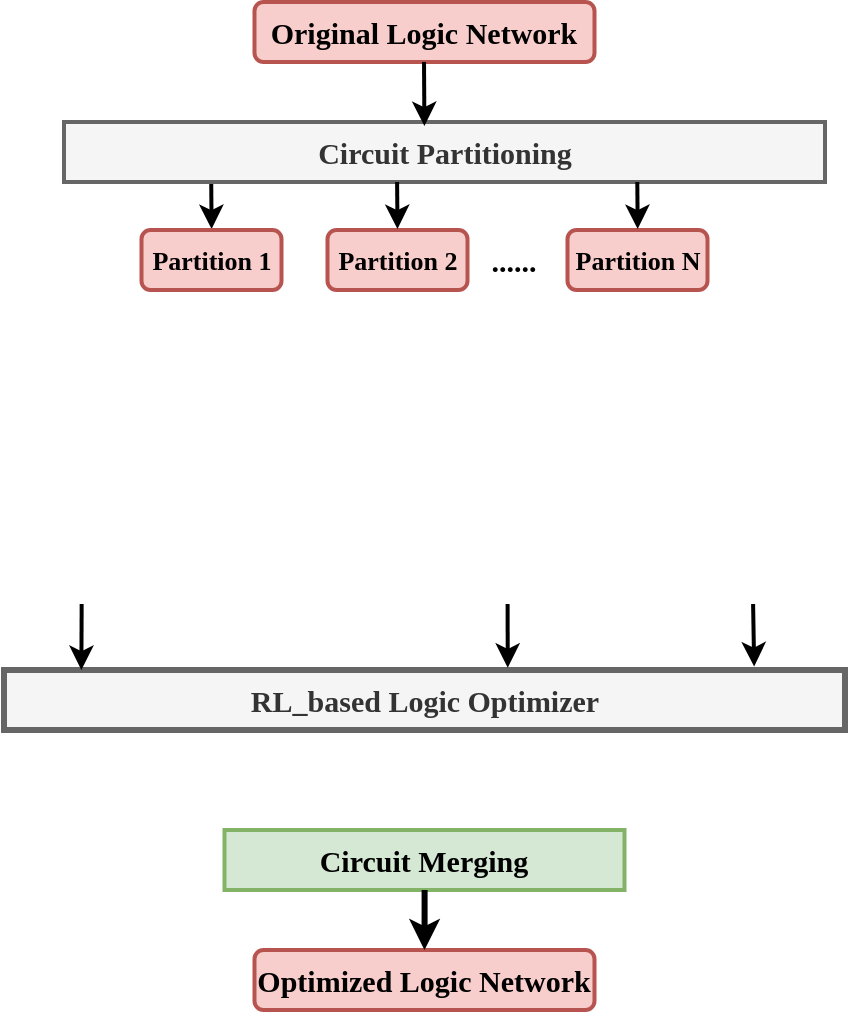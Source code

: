 <mxfile version="23.1.1" type="github">
  <diagram name="第 1 页" id="tdUGsxC5FgH-5Bn04mV0">
    <mxGraphModel dx="2098" dy="619" grid="1" gridSize="10" guides="1" tooltips="1" connect="1" arrows="1" fold="1" page="1" pageScale="1" pageWidth="500" pageHeight="600" math="0" shadow="0">
      <root>
        <mxCell id="0" />
        <mxCell id="1" parent="0" />
        <mxCell id="MbMatcD9Ed3aydyTDUXC-10" value="&lt;font face=&quot;Times New Roman&quot; style=&quot;font-size: 15px;&quot;&gt;Original Logic Network&lt;/font&gt;" style="rounded=1;whiteSpace=wrap;html=1;fillColor=#f8cecc;strokeColor=#b85450;fontStyle=1;fontSize=15;strokeWidth=2;" vertex="1" parent="1">
          <mxGeometry x="-584.75" y="40" width="170" height="30" as="geometry" />
        </mxCell>
        <mxCell id="MbMatcD9Ed3aydyTDUXC-20" value="&lt;font face=&quot;Times New Roman&quot; style=&quot;font-size: 15px;&quot;&gt;RL_based Logic Optimizer&lt;/font&gt;" style="rounded=0;whiteSpace=wrap;html=1;fillColor=#f5f5f5;strokeColor=#666666;fontColor=#333333;fontStyle=1;fontSize=15;strokeWidth=3;" vertex="1" parent="1">
          <mxGeometry x="-710" y="374" width="420.5" height="30" as="geometry" />
        </mxCell>
        <mxCell id="MbMatcD9Ed3aydyTDUXC-21" style="edgeStyle=orthogonalEdgeStyle;rounded=0;orthogonalLoop=1;jettySize=auto;html=1;entryX=0.092;entryY=0;entryDx=0;entryDy=0;entryPerimeter=0;fontStyle=1;fontSize=15;strokeWidth=2;" edge="1" parent="1" target="MbMatcD9Ed3aydyTDUXC-20">
          <mxGeometry relative="1" as="geometry">
            <mxPoint x="-671.172" y="341" as="sourcePoint" />
          </mxGeometry>
        </mxCell>
        <mxCell id="MbMatcD9Ed3aydyTDUXC-22" style="edgeStyle=orthogonalEdgeStyle;rounded=0;orthogonalLoop=1;jettySize=auto;html=1;entryX=0.312;entryY=-0.015;entryDx=0;entryDy=0;entryPerimeter=0;fontStyle=1;fontSize=15;strokeWidth=2;" edge="1" parent="1">
          <mxGeometry relative="1" as="geometry">
            <mxPoint x="-606.39" y="130" as="sourcePoint" />
            <mxPoint x="-606.194" y="153.55" as="targetPoint" />
          </mxGeometry>
        </mxCell>
        <mxCell id="MbMatcD9Ed3aydyTDUXC-23" style="edgeStyle=orthogonalEdgeStyle;rounded=0;orthogonalLoop=1;jettySize=auto;html=1;entryX=0.599;entryY=-0.037;entryDx=0;entryDy=0;entryPerimeter=0;fontStyle=1;fontSize=15;strokeWidth=2;" edge="1" parent="1" target="MbMatcD9Ed3aydyTDUXC-20">
          <mxGeometry relative="1" as="geometry">
            <mxPoint x="-458.207" y="341" as="sourcePoint" />
          </mxGeometry>
        </mxCell>
        <mxCell id="MbMatcD9Ed3aydyTDUXC-24" style="edgeStyle=orthogonalEdgeStyle;rounded=0;orthogonalLoop=1;jettySize=auto;html=1;entryX=0.892;entryY=-0.059;entryDx=0;entryDy=0;entryPerimeter=0;fontStyle=1;fontSize=15;strokeWidth=2;" edge="1" parent="1" target="MbMatcD9Ed3aydyTDUXC-20">
          <mxGeometry relative="1" as="geometry">
            <mxPoint x="-335.448" y="341" as="sourcePoint" />
          </mxGeometry>
        </mxCell>
        <mxCell id="MbMatcD9Ed3aydyTDUXC-25" value="&lt;font face=&quot;Times New Roman&quot; style=&quot;font-size: 15px;&quot;&gt;Circuit Merging&lt;/font&gt;" style="rounded=0;whiteSpace=wrap;html=1;fillColor=#d5e8d4;strokeColor=#82b366;fontStyle=1;fontSize=15;strokeWidth=2;" vertex="1" parent="1">
          <mxGeometry x="-599.75" y="454" width="200" height="30" as="geometry" />
        </mxCell>
        <mxCell id="MbMatcD9Ed3aydyTDUXC-26" value="&lt;font face=&quot;Times New Roman&quot; style=&quot;font-size: 15px;&quot;&gt;Optimized Logic Network&lt;/font&gt;" style="rounded=1;whiteSpace=wrap;html=1;fillColor=#f8cecc;strokeColor=#b85450;fontStyle=1;fontSize=15;strokeWidth=2;" vertex="1" parent="1">
          <mxGeometry x="-584.75" y="514" width="170" height="30" as="geometry" />
        </mxCell>
        <mxCell id="MbMatcD9Ed3aydyTDUXC-27" style="edgeStyle=orthogonalEdgeStyle;rounded=0;orthogonalLoop=1;jettySize=auto;html=1;entryX=0.5;entryY=0;entryDx=0;entryDy=0;fontStyle=1;fontSize=15;strokeWidth=3;" edge="1" parent="1" source="MbMatcD9Ed3aydyTDUXC-25" target="MbMatcD9Ed3aydyTDUXC-26">
          <mxGeometry relative="1" as="geometry" />
        </mxCell>
        <mxCell id="MbMatcD9Ed3aydyTDUXC-28" value="&lt;font face=&quot;Times New Roman&quot; style=&quot;font-size: 15px;&quot;&gt;Circuit Partitioning&lt;/font&gt;" style="rounded=0;whiteSpace=wrap;html=1;fillColor=#f5f5f5;strokeColor=#666666;fontColor=#333333;fontStyle=1;fontSize=15;strokeWidth=2;" vertex="1" parent="1">
          <mxGeometry x="-680" y="100" width="380.5" height="30" as="geometry" />
        </mxCell>
        <mxCell id="MbMatcD9Ed3aydyTDUXC-29" style="edgeStyle=orthogonalEdgeStyle;rounded=0;orthogonalLoop=1;jettySize=auto;html=1;entryX=0.599;entryY=-0.037;entryDx=0;entryDy=0;entryPerimeter=0;fontStyle=1;fontSize=15;strokeWidth=2;" edge="1" parent="1">
          <mxGeometry relative="1" as="geometry">
            <mxPoint x="-499.997" y="70" as="sourcePoint" />
            <mxPoint x="-499.79" y="102" as="targetPoint" />
          </mxGeometry>
        </mxCell>
        <mxCell id="MbMatcD9Ed3aydyTDUXC-30" value="&lt;font face=&quot;Times New Roman&quot; style=&quot;font-size: 13px;&quot;&gt;Partition 1&lt;/font&gt;" style="rounded=1;whiteSpace=wrap;html=1;fillColor=#f8cecc;strokeColor=#b85450;fontStyle=1;fontSize=13;strokeWidth=2;" vertex="1" parent="1">
          <mxGeometry x="-641.25" y="154" width="70" height="30" as="geometry" />
        </mxCell>
        <mxCell id="MbMatcD9Ed3aydyTDUXC-31" value="&lt;font face=&quot;Times New Roman&quot; style=&quot;font-size: 13px;&quot;&gt;Partition 2&lt;/font&gt;" style="rounded=1;whiteSpace=wrap;html=1;fillColor=#f8cecc;strokeColor=#b85450;fontStyle=1;fontSize=13;strokeWidth=2;" vertex="1" parent="1">
          <mxGeometry x="-548.25" y="154" width="70" height="30" as="geometry" />
        </mxCell>
        <mxCell id="MbMatcD9Ed3aydyTDUXC-32" value="&lt;font face=&quot;Times New Roman&quot; style=&quot;font-size: 13px;&quot;&gt;Partition N&lt;/font&gt;" style="rounded=1;whiteSpace=wrap;html=1;fillColor=#f8cecc;strokeColor=#b85450;fontStyle=1;fontSize=13;strokeWidth=2;" vertex="1" parent="1">
          <mxGeometry x="-428.25" y="154" width="70" height="30" as="geometry" />
        </mxCell>
        <mxCell id="MbMatcD9Ed3aydyTDUXC-33" value="&lt;font face=&quot;Times New Roman&quot; style=&quot;font-size: 15px;&quot;&gt;&lt;span style=&quot;font-size: 15px;&quot;&gt;......&lt;/span&gt;&lt;/font&gt;" style="text;html=1;strokeColor=none;fillColor=none;align=center;verticalAlign=middle;whiteSpace=wrap;rounded=0;fontStyle=1;fontSize=15;strokeWidth=3;" vertex="1" parent="1">
          <mxGeometry x="-485.25" y="154" width="60" height="30" as="geometry" />
        </mxCell>
        <mxCell id="MbMatcD9Ed3aydyTDUXC-36" style="edgeStyle=orthogonalEdgeStyle;rounded=0;orthogonalLoop=1;jettySize=auto;html=1;entryX=0.312;entryY=-0.015;entryDx=0;entryDy=0;entryPerimeter=0;fontStyle=1;fontSize=15;strokeWidth=2;" edge="1" parent="1">
          <mxGeometry relative="1" as="geometry">
            <mxPoint x="-513.45" y="130" as="sourcePoint" />
            <mxPoint x="-513.254" y="153.55" as="targetPoint" />
          </mxGeometry>
        </mxCell>
        <mxCell id="MbMatcD9Ed3aydyTDUXC-37" style="edgeStyle=orthogonalEdgeStyle;rounded=0;orthogonalLoop=1;jettySize=auto;html=1;entryX=0.312;entryY=-0.015;entryDx=0;entryDy=0;entryPerimeter=0;fontStyle=1;fontSize=15;strokeWidth=2;" edge="1" parent="1">
          <mxGeometry relative="1" as="geometry">
            <mxPoint x="-393.35" y="130" as="sourcePoint" />
            <mxPoint x="-393.154" y="153.55" as="targetPoint" />
          </mxGeometry>
        </mxCell>
      </root>
    </mxGraphModel>
  </diagram>
</mxfile>
